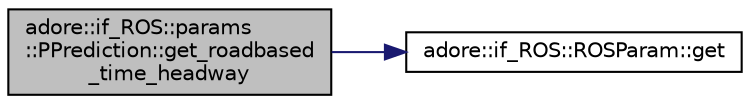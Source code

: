 digraph "adore::if_ROS::params::PPrediction::get_roadbased_time_headway"
{
 // LATEX_PDF_SIZE
  edge [fontname="Helvetica",fontsize="10",labelfontname="Helvetica",labelfontsize="10"];
  node [fontname="Helvetica",fontsize="10",shape=record];
  rankdir="LR";
  Node1 [label="adore::if_ROS::params\l::PPrediction::get_roadbased\l_time_headway",height=0.2,width=0.4,color="black", fillcolor="grey75", style="filled", fontcolor="black",tooltip="time buffer ahead of an object (objrect predicted to arrive given seconds earlier at a location)"];
  Node1 -> Node2 [color="midnightblue",fontsize="10",style="solid",fontname="Helvetica"];
  Node2 [label="adore::if_ROS::ROSParam::get",height=0.2,width=0.4,color="black", fillcolor="white", style="filled",URL="$classadore_1_1if__ROS_1_1ROSParam.html#adf480c94fa5b1368850b0a491791e4e6",tooltip=" "];
}
